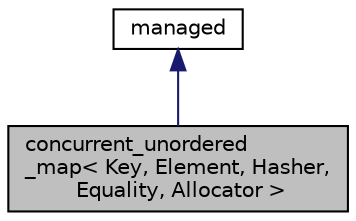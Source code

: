 digraph "concurrent_unordered_map&lt; Key, Element, Hasher, Equality, Allocator &gt;"
{
  edge [fontname="Helvetica",fontsize="10",labelfontname="Helvetica",labelfontsize="10"];
  node [fontname="Helvetica",fontsize="10",shape=record];
  Node0 [label="concurrent_unordered\l_map\< Key, Element, Hasher,\l Equality, Allocator \>",height=0.2,width=0.4,color="black", fillcolor="grey75", style="filled", fontcolor="black"];
  Node1 -> Node0 [dir="back",color="midnightblue",fontsize="10",style="solid",fontname="Helvetica"];
  Node1 [label="managed",height=0.2,width=0.4,color="black", fillcolor="white", style="filled",URL="$structmanaged.html"];
}
